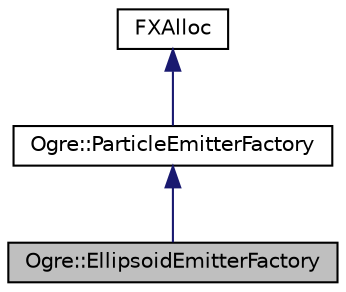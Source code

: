 digraph "Ogre::EllipsoidEmitterFactory"
{
  bgcolor="transparent";
  edge [fontname="Helvetica",fontsize="10",labelfontname="Helvetica",labelfontsize="10"];
  node [fontname="Helvetica",fontsize="10",shape=record];
  Node0 [label="Ogre::EllipsoidEmitterFactory",height=0.2,width=0.4,color="black", fillcolor="grey75", style="filled", fontcolor="black"];
  Node1 -> Node0 [dir="back",color="midnightblue",fontsize="10",style="solid",fontname="Helvetica"];
  Node1 [label="Ogre::ParticleEmitterFactory",height=0.2,width=0.4,color="black",URL="$class_ogre_1_1_particle_emitter_factory.html",tooltip="Abstract class defining the interface to be implemented by creators of ParticleEmitter subclasses..."];
  Node2 -> Node1 [dir="back",color="midnightblue",fontsize="10",style="solid",fontname="Helvetica"];
  Node2 [label="FXAlloc",height=0.2,width=0.4,color="black",URL="$class_ogre_1_1_allocated_object.html"];
}
